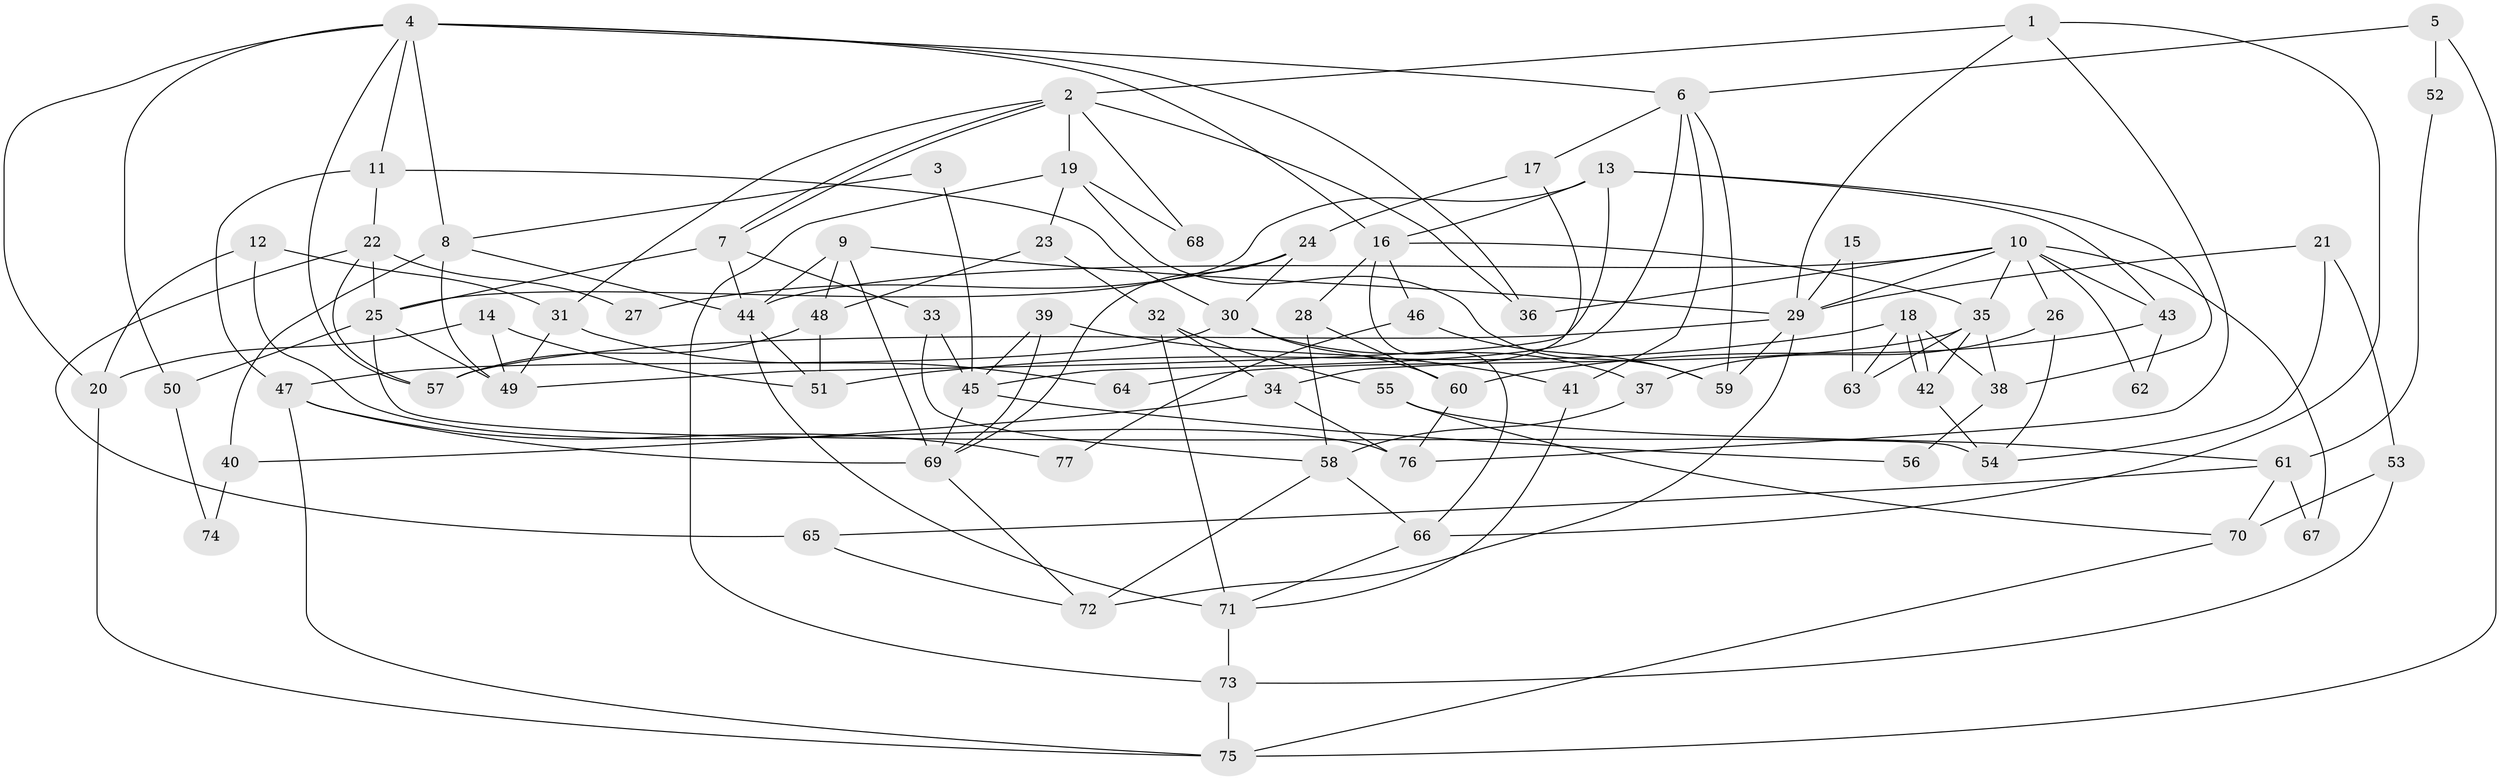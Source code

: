 // Generated by graph-tools (version 1.1) at 2025/26/03/09/25 03:26:20]
// undirected, 77 vertices, 154 edges
graph export_dot {
graph [start="1"]
  node [color=gray90,style=filled];
  1;
  2;
  3;
  4;
  5;
  6;
  7;
  8;
  9;
  10;
  11;
  12;
  13;
  14;
  15;
  16;
  17;
  18;
  19;
  20;
  21;
  22;
  23;
  24;
  25;
  26;
  27;
  28;
  29;
  30;
  31;
  32;
  33;
  34;
  35;
  36;
  37;
  38;
  39;
  40;
  41;
  42;
  43;
  44;
  45;
  46;
  47;
  48;
  49;
  50;
  51;
  52;
  53;
  54;
  55;
  56;
  57;
  58;
  59;
  60;
  61;
  62;
  63;
  64;
  65;
  66;
  67;
  68;
  69;
  70;
  71;
  72;
  73;
  74;
  75;
  76;
  77;
  1 -- 66;
  1 -- 2;
  1 -- 29;
  1 -- 76;
  2 -- 19;
  2 -- 7;
  2 -- 7;
  2 -- 31;
  2 -- 36;
  2 -- 68;
  3 -- 8;
  3 -- 45;
  4 -- 20;
  4 -- 36;
  4 -- 6;
  4 -- 8;
  4 -- 11;
  4 -- 16;
  4 -- 50;
  4 -- 57;
  5 -- 75;
  5 -- 6;
  5 -- 52;
  6 -- 41;
  6 -- 17;
  6 -- 45;
  6 -- 59;
  7 -- 25;
  7 -- 33;
  7 -- 44;
  8 -- 44;
  8 -- 40;
  8 -- 49;
  9 -- 29;
  9 -- 69;
  9 -- 44;
  9 -- 48;
  10 -- 29;
  10 -- 44;
  10 -- 26;
  10 -- 35;
  10 -- 36;
  10 -- 43;
  10 -- 62;
  10 -- 67;
  11 -- 30;
  11 -- 22;
  11 -- 47;
  12 -- 76;
  12 -- 31;
  12 -- 20;
  13 -- 16;
  13 -- 25;
  13 -- 38;
  13 -- 43;
  13 -- 49;
  14 -- 49;
  14 -- 51;
  14 -- 20;
  15 -- 63;
  15 -- 29;
  16 -- 35;
  16 -- 28;
  16 -- 46;
  16 -- 66;
  17 -- 24;
  17 -- 34;
  18 -- 51;
  18 -- 42;
  18 -- 42;
  18 -- 38;
  18 -- 63;
  19 -- 59;
  19 -- 73;
  19 -- 23;
  19 -- 68;
  20 -- 75;
  21 -- 29;
  21 -- 54;
  21 -- 53;
  22 -- 57;
  22 -- 25;
  22 -- 27;
  22 -- 65;
  23 -- 48;
  23 -- 32;
  24 -- 30;
  24 -- 69;
  24 -- 27;
  25 -- 49;
  25 -- 50;
  25 -- 54;
  26 -- 54;
  26 -- 37;
  28 -- 58;
  28 -- 60;
  29 -- 72;
  29 -- 57;
  29 -- 59;
  30 -- 47;
  30 -- 60;
  30 -- 37;
  31 -- 49;
  31 -- 64;
  32 -- 34;
  32 -- 55;
  32 -- 71;
  33 -- 58;
  33 -- 45;
  34 -- 76;
  34 -- 40;
  35 -- 38;
  35 -- 42;
  35 -- 63;
  35 -- 64;
  37 -- 58;
  38 -- 56;
  39 -- 45;
  39 -- 69;
  39 -- 41;
  40 -- 74;
  41 -- 71;
  42 -- 54;
  43 -- 60;
  43 -- 62;
  44 -- 51;
  44 -- 71;
  45 -- 56;
  45 -- 69;
  46 -- 59;
  46 -- 77;
  47 -- 75;
  47 -- 69;
  47 -- 77;
  48 -- 57;
  48 -- 51;
  50 -- 74;
  52 -- 61;
  53 -- 73;
  53 -- 70;
  55 -- 70;
  55 -- 61;
  58 -- 66;
  58 -- 72;
  60 -- 76;
  61 -- 65;
  61 -- 67;
  61 -- 70;
  65 -- 72;
  66 -- 71;
  69 -- 72;
  70 -- 75;
  71 -- 73;
  73 -- 75;
}
